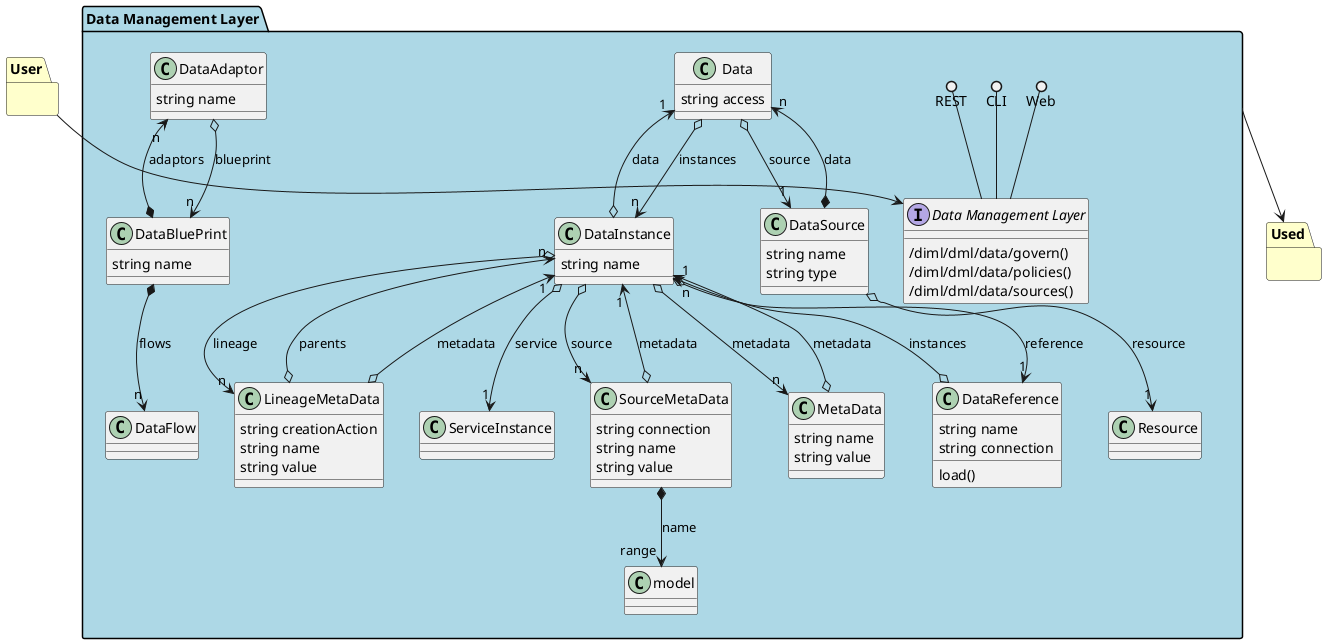 @startuml

package "User" #ffffcc {

}

package "Used" #ffffcc {

}

package "Data Management Layer" #lightblue {

    interface "Data Management Layer" as i {
            /diml/dml/data/govern()
            /diml/dml/data/policies()
            /diml/dml/data/sources()
    
    }


    CLI ()-- i
    REST ()-- i
    Web ()-- i
        class "Data" {
                 string access
                    }
                    Data o--> "1" DataSource : source
                            Data o--> "n" DataInstance : instances
            

    class "DataAdaptor" {
                 string name
                    }
                    DataAdaptor o--> "n" DataBluePrint : blueprint
            

    class "DataBluePrint" {
                 string name
                    }
                    DataBluePrint *--> "n" DataAdaptor : adaptors
                            DataBluePrint *--> "n" DataFlow : flows
            

    class "DataInstance" {
                 string name
                    }
                    DataInstance o--> "1" Data : data
                            DataInstance o--> "1" DataReference : reference
                            DataInstance o--> "1" ServiceInstance : service
                            DataInstance o--> "n" SourceMetaData : source
                            DataInstance o--> "n" MetaData : metadata
                            DataInstance o--> "n" LineageMetaData : lineage
            

    class "DataReference" {
                 string name
                 string connection
                             load()
            }
                    DataReference o--> "n" DataInstance : instances
            

    class "DataSource" {
                 string name
                 string type
                    }
                    DataSource o--> "1" Resource : resource
                            DataSource *--> "n" Data : data
            

    class "LineageMetaData" {
                 string creationAction
                 string name
                 string value
                    }
                    LineageMetaData o--> "n" DataInstance : parents
                            LineageMetaData o--> "1" DataInstance : metadata
            

    class "MetaData" {
                 string name
                 string value
                    }
                    MetaData o--> "1" DataInstance : metadata
            

    class "SourceMetaData" {
                 string connection
                 string name
                 string value
                    }
                    SourceMetaData *--> "range" model : name
                            SourceMetaData o--> "1" DataInstance : metadata
            




}
User --> i
"Data Management Layer" --> Used

@enduml
